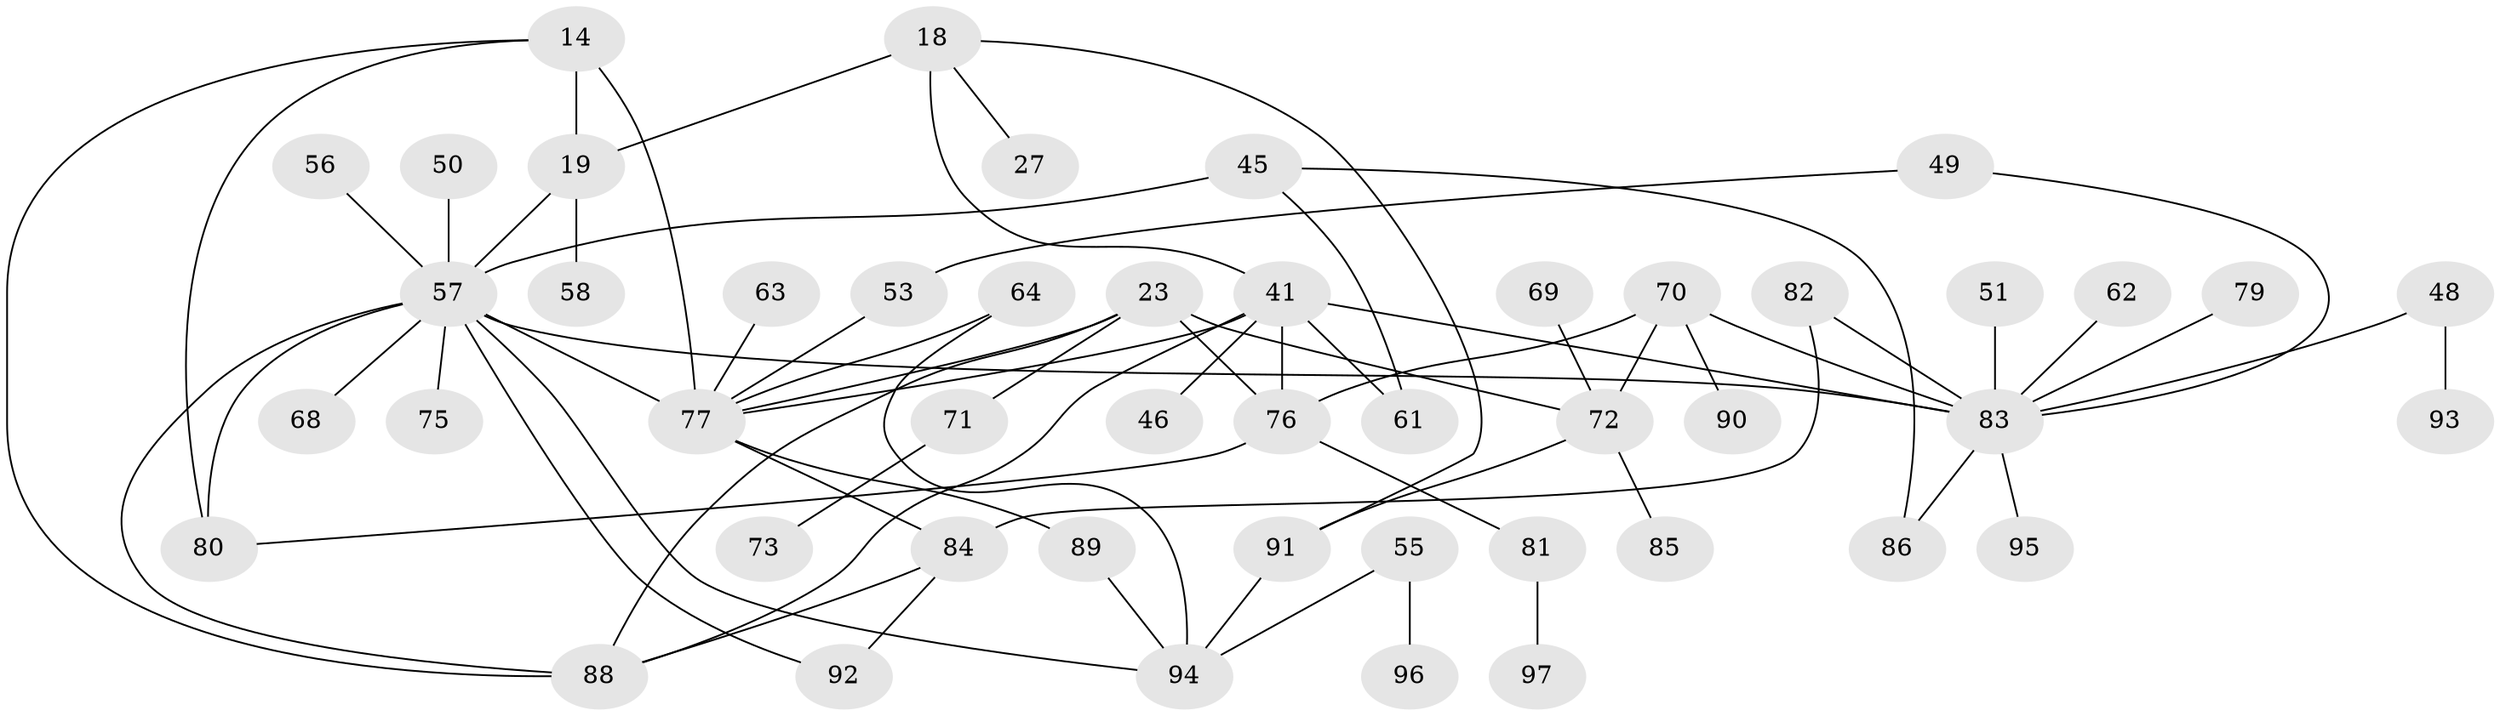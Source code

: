 // original degree distribution, {6: 0.061855670103092786, 5: 0.05154639175257732, 4: 0.16494845360824742, 3: 0.17525773195876287, 1: 0.25773195876288657, 2: 0.27835051546391754, 7: 0.010309278350515464}
// Generated by graph-tools (version 1.1) at 2025/42/03/09/25 04:42:00]
// undirected, 48 vertices, 68 edges
graph export_dot {
graph [start="1"]
  node [color=gray90,style=filled];
  14;
  18 [super="+5"];
  19 [super="+8"];
  23;
  27;
  41 [super="+2+33"];
  45;
  46;
  48;
  49;
  50;
  51;
  53;
  55;
  56;
  57 [super="+21+35+54"];
  58;
  61;
  62;
  63;
  64;
  68;
  69;
  70 [super="+26"];
  71 [super="+31"];
  72 [super="+24"];
  73;
  75;
  76 [super="+7"];
  77 [super="+34"];
  79;
  80;
  81 [super="+20"];
  82;
  83 [super="+78"];
  84 [super="+43"];
  85 [super="+40"];
  86;
  88 [super="+87+38+74"];
  89 [super="+6+42"];
  90;
  91 [super="+65+44"];
  92 [super="+22"];
  93;
  94 [super="+39"];
  95;
  96;
  97;
  14 -- 80;
  14 -- 19 [weight=2];
  14 -- 77;
  14 -- 88;
  18 -- 91;
  18 -- 19 [weight=2];
  18 -- 27;
  18 -- 41;
  19 -- 58;
  19 -- 57;
  23 -- 88;
  23 -- 72 [weight=2];
  23 -- 76 [weight=2];
  23 -- 77;
  23 -- 71;
  41 -- 46;
  41 -- 76 [weight=2];
  41 -- 61;
  41 -- 77 [weight=2];
  41 -- 88;
  41 -- 83 [weight=2];
  45 -- 57 [weight=2];
  45 -- 86;
  45 -- 61;
  48 -- 93;
  48 -- 83;
  49 -- 53;
  49 -- 83;
  50 -- 57;
  51 -- 83;
  53 -- 77;
  55 -- 96;
  55 -- 94;
  56 -- 57;
  57 -- 80;
  57 -- 77 [weight=4];
  57 -- 75;
  57 -- 68;
  57 -- 83 [weight=3];
  57 -- 94;
  57 -- 92;
  57 -- 88;
  62 -- 83;
  63 -- 77;
  64 -- 94;
  64 -- 77;
  69 -- 72;
  70 -- 90;
  70 -- 72;
  70 -- 76;
  70 -- 83 [weight=2];
  71 -- 73;
  72 -- 91;
  72 -- 85;
  76 -- 80;
  76 -- 81;
  77 -- 89;
  77 -- 84;
  79 -- 83;
  81 -- 97;
  82 -- 84;
  82 -- 83;
  83 -- 86;
  83 -- 95;
  84 -- 92;
  84 -- 88;
  89 -- 94;
  91 -- 94;
}
